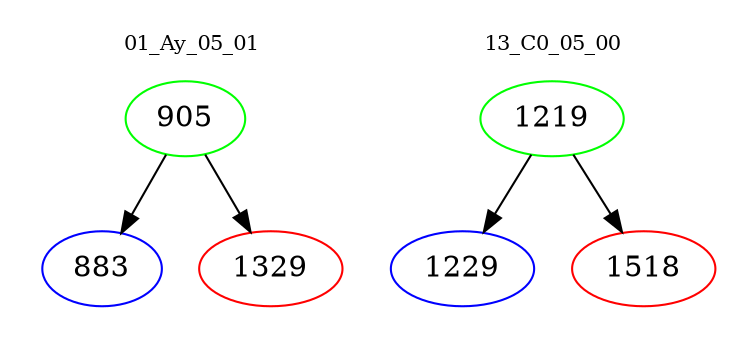 digraph{
subgraph cluster_0 {
color = white
label = "01_Ay_05_01";
fontsize=10;
T0_905 [label="905", color="green"]
T0_905 -> T0_883 [color="black"]
T0_883 [label="883", color="blue"]
T0_905 -> T0_1329 [color="black"]
T0_1329 [label="1329", color="red"]
}
subgraph cluster_1 {
color = white
label = "13_C0_05_00";
fontsize=10;
T1_1219 [label="1219", color="green"]
T1_1219 -> T1_1229 [color="black"]
T1_1229 [label="1229", color="blue"]
T1_1219 -> T1_1518 [color="black"]
T1_1518 [label="1518", color="red"]
}
}
